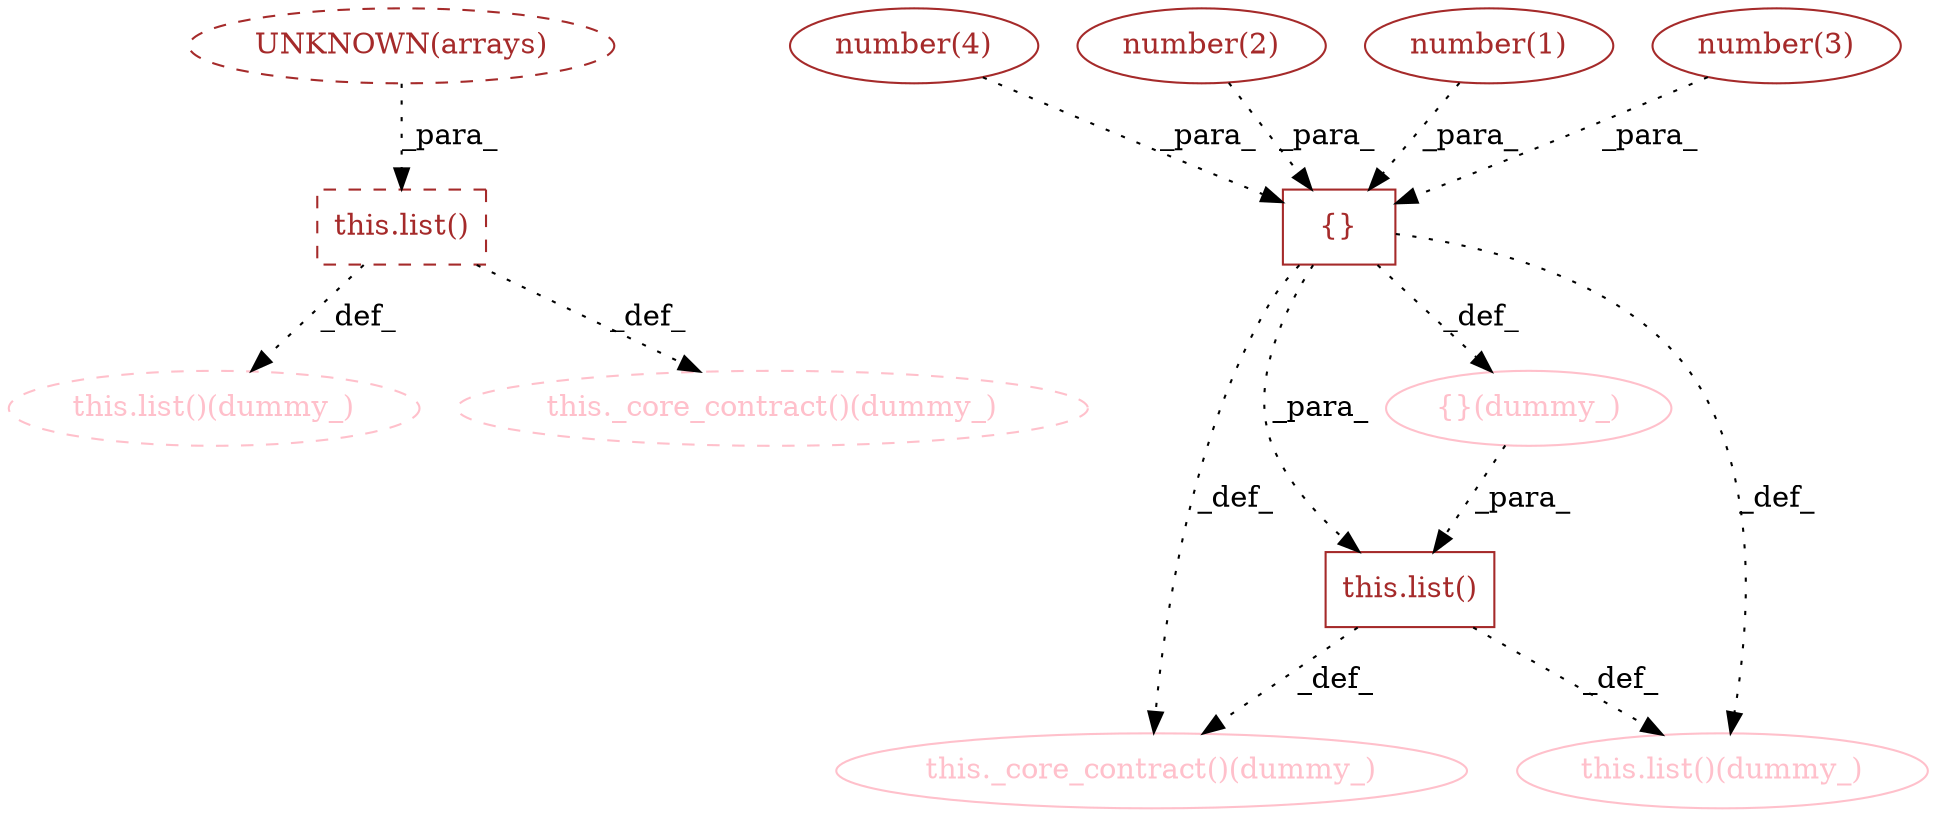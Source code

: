 digraph G {
1 [label="this.list()(dummy_)" shape=ellipse style=dashed color=pink fontcolor=pink]
2 [label="{}(dummy_)" shape=ellipse style=solid color=pink fontcolor=pink]
3 [label="{}" shape=box style=solid color=brown fontcolor=brown]
4 [label="number(4)" shape=ellipse style=solid color=brown fontcolor=brown]
5 [label="number(2)" shape=ellipse style=solid color=brown fontcolor=brown]
6 [label="UNKNOWN(arrays)" shape=ellipse style=dashed color=brown fontcolor=brown]
7 [label="this._core_contract()(dummy_)" shape=ellipse style=dashed color=pink fontcolor=pink]
8 [label="this._core_contract()(dummy_)" shape=ellipse style=solid color=pink fontcolor=pink]
9 [label="number(1)" shape=ellipse style=solid color=brown fontcolor=brown]
10 [label="number(3)" shape=ellipse style=solid color=brown fontcolor=brown]
11 [label="this.list()(dummy_)" shape=ellipse style=solid color=pink fontcolor=pink]
12 [label="this.list()" shape=box style=dashed color=brown fontcolor=brown]
13 [label="this.list()" shape=box style=solid color=brown fontcolor=brown]
12 -> 1 [label="_def_" style=dotted];
3 -> 2 [label="_def_" style=dotted];
9 -> 3 [label="_para_" style=dotted];
5 -> 3 [label="_para_" style=dotted];
10 -> 3 [label="_para_" style=dotted];
4 -> 3 [label="_para_" style=dotted];
12 -> 7 [label="_def_" style=dotted];
13 -> 8 [label="_def_" style=dotted];
3 -> 8 [label="_def_" style=dotted];
13 -> 11 [label="_def_" style=dotted];
3 -> 11 [label="_def_" style=dotted];
6 -> 12 [label="_para_" style=dotted];
2 -> 13 [label="_para_" style=dotted];
3 -> 13 [label="_para_" style=dotted];
}
